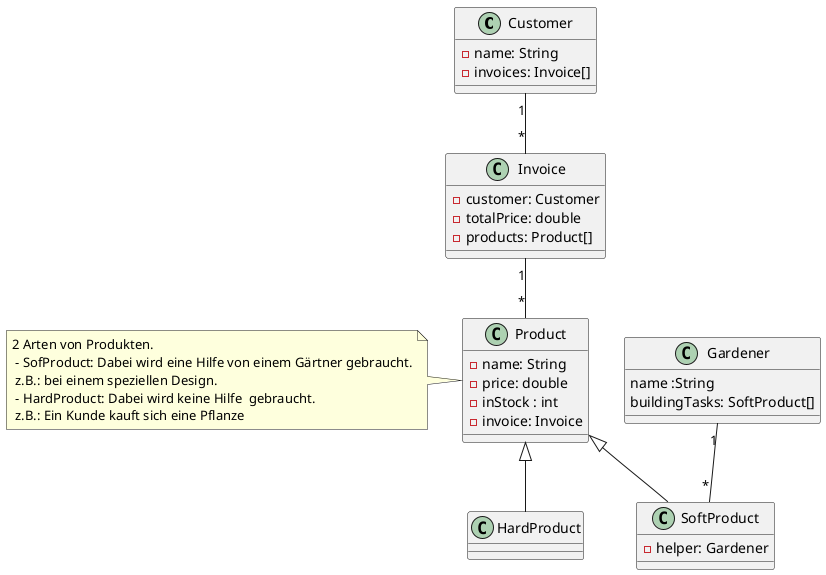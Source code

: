 @startuml
class Customer {
    - name: String
    - invoices: Invoice[]
}

class Gardener {
    name :String
    buildingTasks: SoftProduct[]

}



class Product {
    - name: String
    - price: double
    - inStock : int
    - invoice: Invoice
}
note left: 2 Arten von Produkten. \n - SofProduct: Dabei wird eine Hilfe von einem Gärtner gebraucht.\n z.B.: bei einem speziellen Design. \n - HardProduct: Dabei wird keine Hilfe  gebraucht. \n z.B.: Ein Kunde kauft sich eine Pflanze

class SoftProduct extends Product {
    - helper: Gardener
}
class HardProduct extends Product
class Invoice {
     - customer: Customer
     - totalPrice: double
     - products: Product[]

}
class Gardener

Gardener "1" -- "*" SoftProduct
Invoice "1" -- "*" Product
Customer "1" -- "*" Invoice
@enduml
